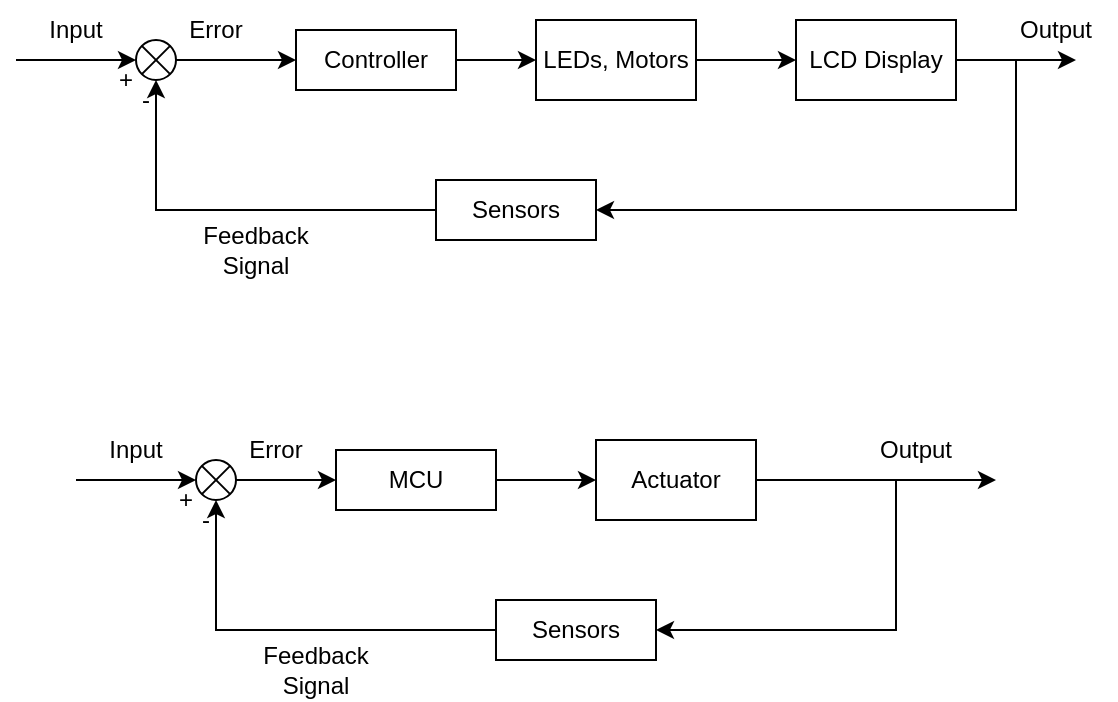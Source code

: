 <mxfile version="21.6.9" type="device">
  <diagram name="Page-1" id="oBMIIJ_97IDFcW-WtK7P">
    <mxGraphModel dx="600" dy="309" grid="1" gridSize="10" guides="1" tooltips="1" connect="1" arrows="1" fold="1" page="1" pageScale="1" pageWidth="850" pageHeight="1100" math="0" shadow="0">
      <root>
        <mxCell id="0" />
        <mxCell id="1" parent="0" />
        <mxCell id="NHP7XcA1WJqKf3ddE5h1-9" value="" style="edgeStyle=orthogonalEdgeStyle;rounded=0;orthogonalLoop=1;jettySize=auto;html=1;" edge="1" parent="1" source="NHP7XcA1WJqKf3ddE5h1-2" target="NHP7XcA1WJqKf3ddE5h1-5">
          <mxGeometry relative="1" as="geometry" />
        </mxCell>
        <mxCell id="NHP7XcA1WJqKf3ddE5h1-2" value="" style="ellipse;whiteSpace=wrap;html=1;aspect=fixed;" vertex="1" parent="1">
          <mxGeometry x="170" y="200" width="20" height="20" as="geometry" />
        </mxCell>
        <mxCell id="NHP7XcA1WJqKf3ddE5h1-3" value="" style="endArrow=none;html=1;rounded=0;entryX=0;entryY=0;entryDx=0;entryDy=0;exitX=1;exitY=1;exitDx=0;exitDy=0;" edge="1" parent="1" source="NHP7XcA1WJqKf3ddE5h1-2" target="NHP7XcA1WJqKf3ddE5h1-2">
          <mxGeometry width="50" height="50" relative="1" as="geometry">
            <mxPoint x="270" y="220" as="sourcePoint" />
            <mxPoint x="320" y="170" as="targetPoint" />
          </mxGeometry>
        </mxCell>
        <mxCell id="NHP7XcA1WJqKf3ddE5h1-4" value="" style="endArrow=none;html=1;rounded=0;entryX=1;entryY=0;entryDx=0;entryDy=0;exitX=0;exitY=1;exitDx=0;exitDy=0;" edge="1" parent="1" source="NHP7XcA1WJqKf3ddE5h1-2" target="NHP7XcA1WJqKf3ddE5h1-2">
          <mxGeometry width="50" height="50" relative="1" as="geometry">
            <mxPoint x="190" y="240" as="sourcePoint" />
            <mxPoint x="240" y="190" as="targetPoint" />
          </mxGeometry>
        </mxCell>
        <mxCell id="NHP7XcA1WJqKf3ddE5h1-12" value="" style="edgeStyle=orthogonalEdgeStyle;rounded=0;orthogonalLoop=1;jettySize=auto;html=1;" edge="1" parent="1" source="NHP7XcA1WJqKf3ddE5h1-5" target="NHP7XcA1WJqKf3ddE5h1-6">
          <mxGeometry relative="1" as="geometry" />
        </mxCell>
        <mxCell id="NHP7XcA1WJqKf3ddE5h1-5" value="Controller" style="rounded=0;whiteSpace=wrap;html=1;" vertex="1" parent="1">
          <mxGeometry x="250" y="195" width="80" height="30" as="geometry" />
        </mxCell>
        <mxCell id="NHP7XcA1WJqKf3ddE5h1-6" value="LEDs, Motors" style="rounded=0;whiteSpace=wrap;html=1;" vertex="1" parent="1">
          <mxGeometry x="370" y="190" width="80" height="40" as="geometry" />
        </mxCell>
        <mxCell id="NHP7XcA1WJqKf3ddE5h1-14" style="edgeStyle=orthogonalEdgeStyle;rounded=0;orthogonalLoop=1;jettySize=auto;html=1;exitX=1;exitY=0.5;exitDx=0;exitDy=0;" edge="1" parent="1" source="NHP7XcA1WJqKf3ddE5h1-30">
          <mxGeometry relative="1" as="geometry">
            <mxPoint x="640" y="210" as="targetPoint" />
            <mxPoint x="570" y="210.029" as="sourcePoint" />
          </mxGeometry>
        </mxCell>
        <mxCell id="NHP7XcA1WJqKf3ddE5h1-10" value="Sensors" style="rounded=0;whiteSpace=wrap;html=1;" vertex="1" parent="1">
          <mxGeometry x="320" y="270" width="80" height="30" as="geometry" />
        </mxCell>
        <mxCell id="NHP7XcA1WJqKf3ddE5h1-18" value="" style="endArrow=classic;html=1;rounded=0;entryX=1;entryY=0.5;entryDx=0;entryDy=0;" edge="1" parent="1" target="NHP7XcA1WJqKf3ddE5h1-10">
          <mxGeometry width="50" height="50" relative="1" as="geometry">
            <mxPoint x="610" y="210" as="sourcePoint" />
            <mxPoint x="450" y="250" as="targetPoint" />
            <Array as="points">
              <mxPoint x="610" y="285" />
            </Array>
          </mxGeometry>
        </mxCell>
        <mxCell id="NHP7XcA1WJqKf3ddE5h1-20" value="" style="endArrow=classic;html=1;rounded=0;entryX=0.5;entryY=1;entryDx=0;entryDy=0;exitX=0;exitY=0.5;exitDx=0;exitDy=0;" edge="1" parent="1" source="NHP7XcA1WJqKf3ddE5h1-10" target="NHP7XcA1WJqKf3ddE5h1-2">
          <mxGeometry width="50" height="50" relative="1" as="geometry">
            <mxPoint x="310" y="285" as="sourcePoint" />
            <mxPoint x="280" y="250" as="targetPoint" />
            <Array as="points">
              <mxPoint x="180" y="285" />
            </Array>
          </mxGeometry>
        </mxCell>
        <mxCell id="NHP7XcA1WJqKf3ddE5h1-21" value="" style="endArrow=classic;html=1;rounded=0;entryX=0;entryY=0.5;entryDx=0;entryDy=0;" edge="1" parent="1" target="NHP7XcA1WJqKf3ddE5h1-2">
          <mxGeometry width="50" height="50" relative="1" as="geometry">
            <mxPoint x="110" y="210" as="sourcePoint" />
            <mxPoint x="120" y="200" as="targetPoint" />
          </mxGeometry>
        </mxCell>
        <mxCell id="NHP7XcA1WJqKf3ddE5h1-22" value="Input" style="text;html=1;strokeColor=none;fillColor=none;align=center;verticalAlign=middle;whiteSpace=wrap;rounded=0;" vertex="1" parent="1">
          <mxGeometry x="110" y="180" width="60" height="30" as="geometry" />
        </mxCell>
        <mxCell id="NHP7XcA1WJqKf3ddE5h1-23" value="Output" style="text;html=1;strokeColor=none;fillColor=none;align=center;verticalAlign=middle;whiteSpace=wrap;rounded=0;" vertex="1" parent="1">
          <mxGeometry x="600" y="180" width="60" height="30" as="geometry" />
        </mxCell>
        <mxCell id="NHP7XcA1WJqKf3ddE5h1-24" value="+" style="text;html=1;strokeColor=none;fillColor=none;align=center;verticalAlign=middle;whiteSpace=wrap;rounded=0;" vertex="1" parent="1">
          <mxGeometry x="160" y="215" width="10" height="10" as="geometry" />
        </mxCell>
        <mxCell id="NHP7XcA1WJqKf3ddE5h1-25" value="-" style="text;html=1;strokeColor=none;fillColor=none;align=center;verticalAlign=middle;whiteSpace=wrap;rounded=0;" vertex="1" parent="1">
          <mxGeometry x="170" y="225" width="10" height="10" as="geometry" />
        </mxCell>
        <mxCell id="NHP7XcA1WJqKf3ddE5h1-26" value="Feedback Signal" style="text;html=1;strokeColor=none;fillColor=none;align=center;verticalAlign=middle;whiteSpace=wrap;rounded=0;" vertex="1" parent="1">
          <mxGeometry x="190" y="290" width="80" height="30" as="geometry" />
        </mxCell>
        <mxCell id="NHP7XcA1WJqKf3ddE5h1-28" value="Error" style="text;html=1;strokeColor=none;fillColor=none;align=center;verticalAlign=middle;whiteSpace=wrap;rounded=0;" vertex="1" parent="1">
          <mxGeometry x="170" y="180" width="80" height="30" as="geometry" />
        </mxCell>
        <mxCell id="NHP7XcA1WJqKf3ddE5h1-31" value="" style="edgeStyle=orthogonalEdgeStyle;rounded=0;orthogonalLoop=1;jettySize=auto;html=1;exitX=1;exitY=0.5;exitDx=0;exitDy=0;" edge="1" parent="1" source="NHP7XcA1WJqKf3ddE5h1-6" target="NHP7XcA1WJqKf3ddE5h1-30">
          <mxGeometry relative="1" as="geometry">
            <mxPoint x="640" y="210" as="targetPoint" />
            <mxPoint x="465" y="210" as="sourcePoint" />
          </mxGeometry>
        </mxCell>
        <mxCell id="NHP7XcA1WJqKf3ddE5h1-30" value="LCD Display" style="rounded=0;whiteSpace=wrap;html=1;" vertex="1" parent="1">
          <mxGeometry x="500" y="190" width="80" height="40" as="geometry" />
        </mxCell>
        <mxCell id="NHP7XcA1WJqKf3ddE5h1-50" value="" style="edgeStyle=orthogonalEdgeStyle;rounded=0;orthogonalLoop=1;jettySize=auto;html=1;" edge="1" parent="1" source="NHP7XcA1WJqKf3ddE5h1-51" target="NHP7XcA1WJqKf3ddE5h1-55">
          <mxGeometry relative="1" as="geometry" />
        </mxCell>
        <mxCell id="NHP7XcA1WJqKf3ddE5h1-51" value="" style="ellipse;whiteSpace=wrap;html=1;aspect=fixed;" vertex="1" parent="1">
          <mxGeometry x="200" y="410" width="20" height="20" as="geometry" />
        </mxCell>
        <mxCell id="NHP7XcA1WJqKf3ddE5h1-52" value="" style="endArrow=none;html=1;rounded=0;entryX=0;entryY=0;entryDx=0;entryDy=0;exitX=1;exitY=1;exitDx=0;exitDy=0;" edge="1" parent="1" source="NHP7XcA1WJqKf3ddE5h1-51" target="NHP7XcA1WJqKf3ddE5h1-51">
          <mxGeometry width="50" height="50" relative="1" as="geometry">
            <mxPoint x="300" y="430" as="sourcePoint" />
            <mxPoint x="350" y="380" as="targetPoint" />
          </mxGeometry>
        </mxCell>
        <mxCell id="NHP7XcA1WJqKf3ddE5h1-53" value="" style="endArrow=none;html=1;rounded=0;entryX=1;entryY=0;entryDx=0;entryDy=0;exitX=0;exitY=1;exitDx=0;exitDy=0;" edge="1" parent="1" source="NHP7XcA1WJqKf3ddE5h1-51" target="NHP7XcA1WJqKf3ddE5h1-51">
          <mxGeometry width="50" height="50" relative="1" as="geometry">
            <mxPoint x="220" y="450" as="sourcePoint" />
            <mxPoint x="270" y="400" as="targetPoint" />
          </mxGeometry>
        </mxCell>
        <mxCell id="NHP7XcA1WJqKf3ddE5h1-54" value="" style="edgeStyle=orthogonalEdgeStyle;rounded=0;orthogonalLoop=1;jettySize=auto;html=1;" edge="1" parent="1" source="NHP7XcA1WJqKf3ddE5h1-55" target="NHP7XcA1WJqKf3ddE5h1-56">
          <mxGeometry relative="1" as="geometry" />
        </mxCell>
        <mxCell id="NHP7XcA1WJqKf3ddE5h1-55" value="MCU" style="rounded=0;whiteSpace=wrap;html=1;" vertex="1" parent="1">
          <mxGeometry x="270" y="405" width="80" height="30" as="geometry" />
        </mxCell>
        <mxCell id="NHP7XcA1WJqKf3ddE5h1-56" value="Actuator" style="rounded=0;whiteSpace=wrap;html=1;" vertex="1" parent="1">
          <mxGeometry x="400" y="400" width="80" height="40" as="geometry" />
        </mxCell>
        <mxCell id="NHP7XcA1WJqKf3ddE5h1-57" style="edgeStyle=orthogonalEdgeStyle;rounded=0;orthogonalLoop=1;jettySize=auto;html=1;exitX=1;exitY=0.5;exitDx=0;exitDy=0;" edge="1" parent="1" source="NHP7XcA1WJqKf3ddE5h1-56">
          <mxGeometry relative="1" as="geometry">
            <mxPoint x="600" y="420" as="targetPoint" />
            <mxPoint x="600" y="420" as="sourcePoint" />
          </mxGeometry>
        </mxCell>
        <mxCell id="NHP7XcA1WJqKf3ddE5h1-58" value="Sensors" style="rounded=0;whiteSpace=wrap;html=1;" vertex="1" parent="1">
          <mxGeometry x="350" y="480" width="80" height="30" as="geometry" />
        </mxCell>
        <mxCell id="NHP7XcA1WJqKf3ddE5h1-59" value="" style="endArrow=classic;html=1;rounded=0;entryX=1;entryY=0.5;entryDx=0;entryDy=0;" edge="1" parent="1" target="NHP7XcA1WJqKf3ddE5h1-58">
          <mxGeometry width="50" height="50" relative="1" as="geometry">
            <mxPoint x="550" y="420" as="sourcePoint" />
            <mxPoint x="480" y="460" as="targetPoint" />
            <Array as="points">
              <mxPoint x="550" y="495" />
            </Array>
          </mxGeometry>
        </mxCell>
        <mxCell id="NHP7XcA1WJqKf3ddE5h1-60" value="" style="endArrow=classic;html=1;rounded=0;entryX=0.5;entryY=1;entryDx=0;entryDy=0;exitX=0;exitY=0.5;exitDx=0;exitDy=0;" edge="1" parent="1" source="NHP7XcA1WJqKf3ddE5h1-58" target="NHP7XcA1WJqKf3ddE5h1-51">
          <mxGeometry width="50" height="50" relative="1" as="geometry">
            <mxPoint x="340" y="495" as="sourcePoint" />
            <mxPoint x="310" y="460" as="targetPoint" />
            <Array as="points">
              <mxPoint x="210" y="495" />
            </Array>
          </mxGeometry>
        </mxCell>
        <mxCell id="NHP7XcA1WJqKf3ddE5h1-61" value="" style="endArrow=classic;html=1;rounded=0;entryX=0;entryY=0.5;entryDx=0;entryDy=0;" edge="1" parent="1" target="NHP7XcA1WJqKf3ddE5h1-51">
          <mxGeometry width="50" height="50" relative="1" as="geometry">
            <mxPoint x="140" y="420" as="sourcePoint" />
            <mxPoint x="150" y="410" as="targetPoint" />
          </mxGeometry>
        </mxCell>
        <mxCell id="NHP7XcA1WJqKf3ddE5h1-62" value="Input" style="text;html=1;strokeColor=none;fillColor=none;align=center;verticalAlign=middle;whiteSpace=wrap;rounded=0;" vertex="1" parent="1">
          <mxGeometry x="140" y="390" width="60" height="30" as="geometry" />
        </mxCell>
        <mxCell id="NHP7XcA1WJqKf3ddE5h1-63" value="Output" style="text;html=1;strokeColor=none;fillColor=none;align=center;verticalAlign=middle;whiteSpace=wrap;rounded=0;" vertex="1" parent="1">
          <mxGeometry x="530" y="390" width="60" height="30" as="geometry" />
        </mxCell>
        <mxCell id="NHP7XcA1WJqKf3ddE5h1-64" value="+" style="text;html=1;strokeColor=none;fillColor=none;align=center;verticalAlign=middle;whiteSpace=wrap;rounded=0;" vertex="1" parent="1">
          <mxGeometry x="190" y="425" width="10" height="10" as="geometry" />
        </mxCell>
        <mxCell id="NHP7XcA1WJqKf3ddE5h1-65" value="-" style="text;html=1;strokeColor=none;fillColor=none;align=center;verticalAlign=middle;whiteSpace=wrap;rounded=0;" vertex="1" parent="1">
          <mxGeometry x="200" y="435" width="10" height="10" as="geometry" />
        </mxCell>
        <mxCell id="NHP7XcA1WJqKf3ddE5h1-66" value="Feedback Signal" style="text;html=1;strokeColor=none;fillColor=none;align=center;verticalAlign=middle;whiteSpace=wrap;rounded=0;" vertex="1" parent="1">
          <mxGeometry x="220" y="500" width="80" height="30" as="geometry" />
        </mxCell>
        <mxCell id="NHP7XcA1WJqKf3ddE5h1-67" value="Error" style="text;html=1;strokeColor=none;fillColor=none;align=center;verticalAlign=middle;whiteSpace=wrap;rounded=0;" vertex="1" parent="1">
          <mxGeometry x="200" y="390" width="80" height="30" as="geometry" />
        </mxCell>
      </root>
    </mxGraphModel>
  </diagram>
</mxfile>
